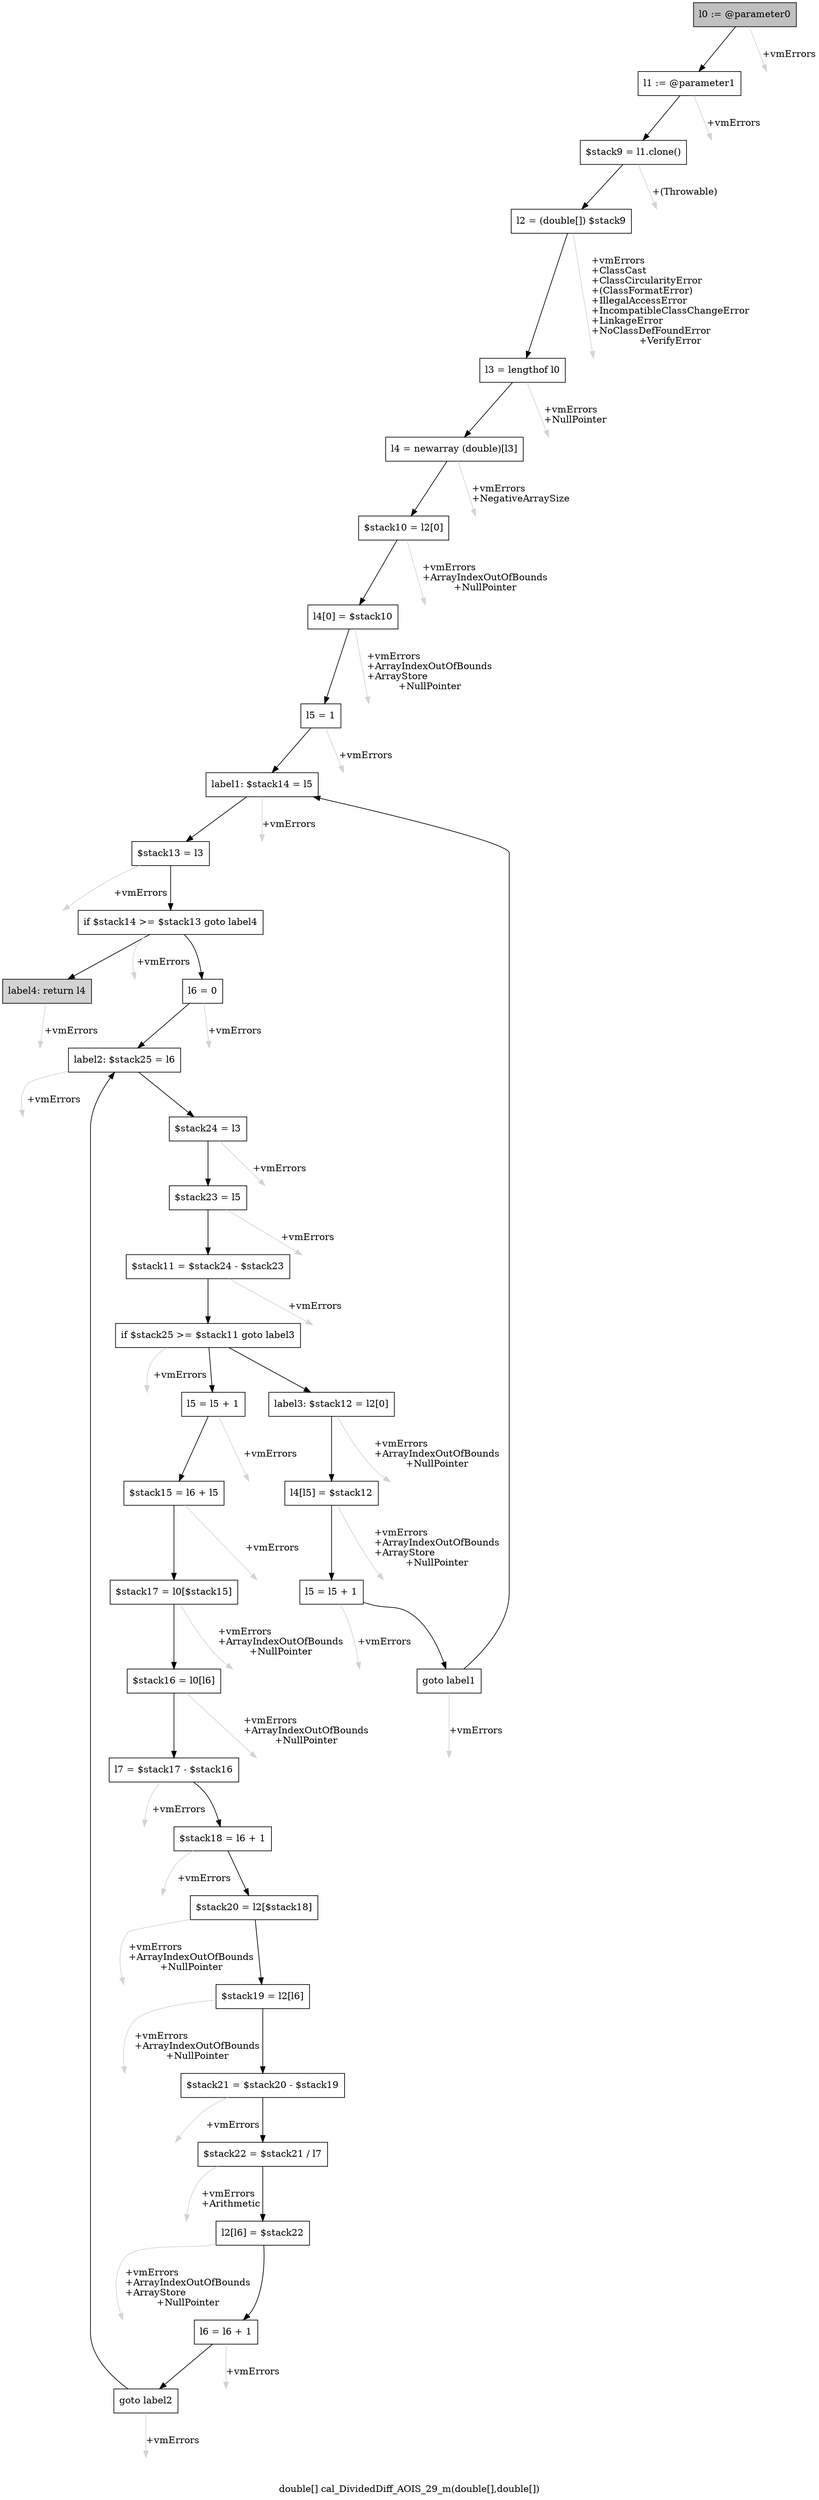 digraph "double[] cal_DividedDiff_AOIS_29_m(double[],double[])" {
    label="double[] cal_DividedDiff_AOIS_29_m(double[],double[])";
    node [shape=box];
    "0" [style=filled,fillcolor=gray,label="l0 := @parameter0",];
    "1" [label="l1 := @parameter1",];
    "0"->"1" [color=black,];
    "36" [style=invis,label="Esc",];
    "0"->"36" [color=lightgray,label="\l+vmErrors",];
    "2" [label="$stack9 = l1.clone()",];
    "1"->"2" [color=black,];
    "37" [style=invis,label="Esc",];
    "1"->"37" [color=lightgray,label="\l+vmErrors",];
    "3" [label="l2 = (double[]) $stack9",];
    "2"->"3" [color=black,];
    "38" [style=invis,label="Esc",];
    "2"->"38" [color=lightgray,label="\l+(Throwable)",];
    "4" [label="l3 = lengthof l0",];
    "3"->"4" [color=black,];
    "39" [style=invis,label="Esc",];
    "3"->"39" [color=lightgray,label="\l+vmErrors\l+ClassCast\l+ClassCircularityError\l+(ClassFormatError)\l+IllegalAccessError\l+IncompatibleClassChangeError\l+LinkageError\l+NoClassDefFoundError\l+VerifyError",];
    "5" [label="l4 = newarray (double)[l3]",];
    "4"->"5" [color=black,];
    "40" [style=invis,label="Esc",];
    "4"->"40" [color=lightgray,label="\l+vmErrors\l+NullPointer",];
    "6" [label="$stack10 = l2[0]",];
    "5"->"6" [color=black,];
    "41" [style=invis,label="Esc",];
    "5"->"41" [color=lightgray,label="\l+vmErrors\l+NegativeArraySize",];
    "7" [label="l4[0] = $stack10",];
    "6"->"7" [color=black,];
    "42" [style=invis,label="Esc",];
    "6"->"42" [color=lightgray,label="\l+vmErrors\l+ArrayIndexOutOfBounds\l+NullPointer",];
    "8" [label="l5 = 1",];
    "7"->"8" [color=black,];
    "43" [style=invis,label="Esc",];
    "7"->"43" [color=lightgray,label="\l+vmErrors\l+ArrayIndexOutOfBounds\l+ArrayStore\l+NullPointer",];
    "9" [label="label1: $stack14 = l5",];
    "8"->"9" [color=black,];
    "44" [style=invis,label="Esc",];
    "8"->"44" [color=lightgray,label="\l+vmErrors",];
    "10" [label="$stack13 = l3",];
    "9"->"10" [color=black,];
    "45" [style=invis,label="Esc",];
    "9"->"45" [color=lightgray,label="\l+vmErrors",];
    "11" [label="if $stack14 >= $stack13 goto label4",];
    "10"->"11" [color=black,];
    "46" [style=invis,label="Esc",];
    "10"->"46" [color=lightgray,label="\l+vmErrors",];
    "12" [label="l6 = 0",];
    "11"->"12" [color=black,];
    "35" [style=filled,fillcolor=lightgray,label="label4: return l4",];
    "11"->"35" [color=black,];
    "47" [style=invis,label="Esc",];
    "11"->"47" [color=lightgray,label="\l+vmErrors",];
    "13" [label="label2: $stack25 = l6",];
    "12"->"13" [color=black,];
    "48" [style=invis,label="Esc",];
    "12"->"48" [color=lightgray,label="\l+vmErrors",];
    "14" [label="$stack24 = l3",];
    "13"->"14" [color=black,];
    "49" [style=invis,label="Esc",];
    "13"->"49" [color=lightgray,label="\l+vmErrors",];
    "15" [label="$stack23 = l5",];
    "14"->"15" [color=black,];
    "50" [style=invis,label="Esc",];
    "14"->"50" [color=lightgray,label="\l+vmErrors",];
    "16" [label="$stack11 = $stack24 - $stack23",];
    "15"->"16" [color=black,];
    "51" [style=invis,label="Esc",];
    "15"->"51" [color=lightgray,label="\l+vmErrors",];
    "17" [label="if $stack25 >= $stack11 goto label3",];
    "16"->"17" [color=black,];
    "52" [style=invis,label="Esc",];
    "16"->"52" [color=lightgray,label="\l+vmErrors",];
    "18" [label="l5 = l5 + 1",];
    "17"->"18" [color=black,];
    "31" [label="label3: $stack12 = l2[0]",];
    "17"->"31" [color=black,];
    "53" [style=invis,label="Esc",];
    "17"->"53" [color=lightgray,label="\l+vmErrors",];
    "19" [label="$stack15 = l6 + l5",];
    "18"->"19" [color=black,];
    "54" [style=invis,label="Esc",];
    "18"->"54" [color=lightgray,label="\l+vmErrors",];
    "20" [label="$stack17 = l0[$stack15]",];
    "19"->"20" [color=black,];
    "55" [style=invis,label="Esc",];
    "19"->"55" [color=lightgray,label="\l+vmErrors",];
    "21" [label="$stack16 = l0[l6]",];
    "20"->"21" [color=black,];
    "56" [style=invis,label="Esc",];
    "20"->"56" [color=lightgray,label="\l+vmErrors\l+ArrayIndexOutOfBounds\l+NullPointer",];
    "22" [label="l7 = $stack17 - $stack16",];
    "21"->"22" [color=black,];
    "57" [style=invis,label="Esc",];
    "21"->"57" [color=lightgray,label="\l+vmErrors\l+ArrayIndexOutOfBounds\l+NullPointer",];
    "23" [label="$stack18 = l6 + 1",];
    "22"->"23" [color=black,];
    "58" [style=invis,label="Esc",];
    "22"->"58" [color=lightgray,label="\l+vmErrors",];
    "24" [label="$stack20 = l2[$stack18]",];
    "23"->"24" [color=black,];
    "59" [style=invis,label="Esc",];
    "23"->"59" [color=lightgray,label="\l+vmErrors",];
    "25" [label="$stack19 = l2[l6]",];
    "24"->"25" [color=black,];
    "60" [style=invis,label="Esc",];
    "24"->"60" [color=lightgray,label="\l+vmErrors\l+ArrayIndexOutOfBounds\l+NullPointer",];
    "26" [label="$stack21 = $stack20 - $stack19",];
    "25"->"26" [color=black,];
    "61" [style=invis,label="Esc",];
    "25"->"61" [color=lightgray,label="\l+vmErrors\l+ArrayIndexOutOfBounds\l+NullPointer",];
    "27" [label="$stack22 = $stack21 / l7",];
    "26"->"27" [color=black,];
    "62" [style=invis,label="Esc",];
    "26"->"62" [color=lightgray,label="\l+vmErrors",];
    "28" [label="l2[l6] = $stack22",];
    "27"->"28" [color=black,];
    "63" [style=invis,label="Esc",];
    "27"->"63" [color=lightgray,label="\l+vmErrors\l+Arithmetic",];
    "29" [label="l6 = l6 + 1",];
    "28"->"29" [color=black,];
    "64" [style=invis,label="Esc",];
    "28"->"64" [color=lightgray,label="\l+vmErrors\l+ArrayIndexOutOfBounds\l+ArrayStore\l+NullPointer",];
    "30" [label="goto label2",];
    "29"->"30" [color=black,];
    "65" [style=invis,label="Esc",];
    "29"->"65" [color=lightgray,label="\l+vmErrors",];
    "30"->"13" [color=black,];
    "66" [style=invis,label="Esc",];
    "30"->"66" [color=lightgray,label="\l+vmErrors",];
    "32" [label="l4[l5] = $stack12",];
    "31"->"32" [color=black,];
    "67" [style=invis,label="Esc",];
    "31"->"67" [color=lightgray,label="\l+vmErrors\l+ArrayIndexOutOfBounds\l+NullPointer",];
    "33" [label="l5 = l5 + 1",];
    "32"->"33" [color=black,];
    "68" [style=invis,label="Esc",];
    "32"->"68" [color=lightgray,label="\l+vmErrors\l+ArrayIndexOutOfBounds\l+ArrayStore\l+NullPointer",];
    "34" [label="goto label1",];
    "33"->"34" [color=black,];
    "69" [style=invis,label="Esc",];
    "33"->"69" [color=lightgray,label="\l+vmErrors",];
    "34"->"9" [color=black,];
    "70" [style=invis,label="Esc",];
    "34"->"70" [color=lightgray,label="\l+vmErrors",];
    "71" [style=invis,label="Esc",];
    "35"->"71" [color=lightgray,label="\l+vmErrors",];
}

